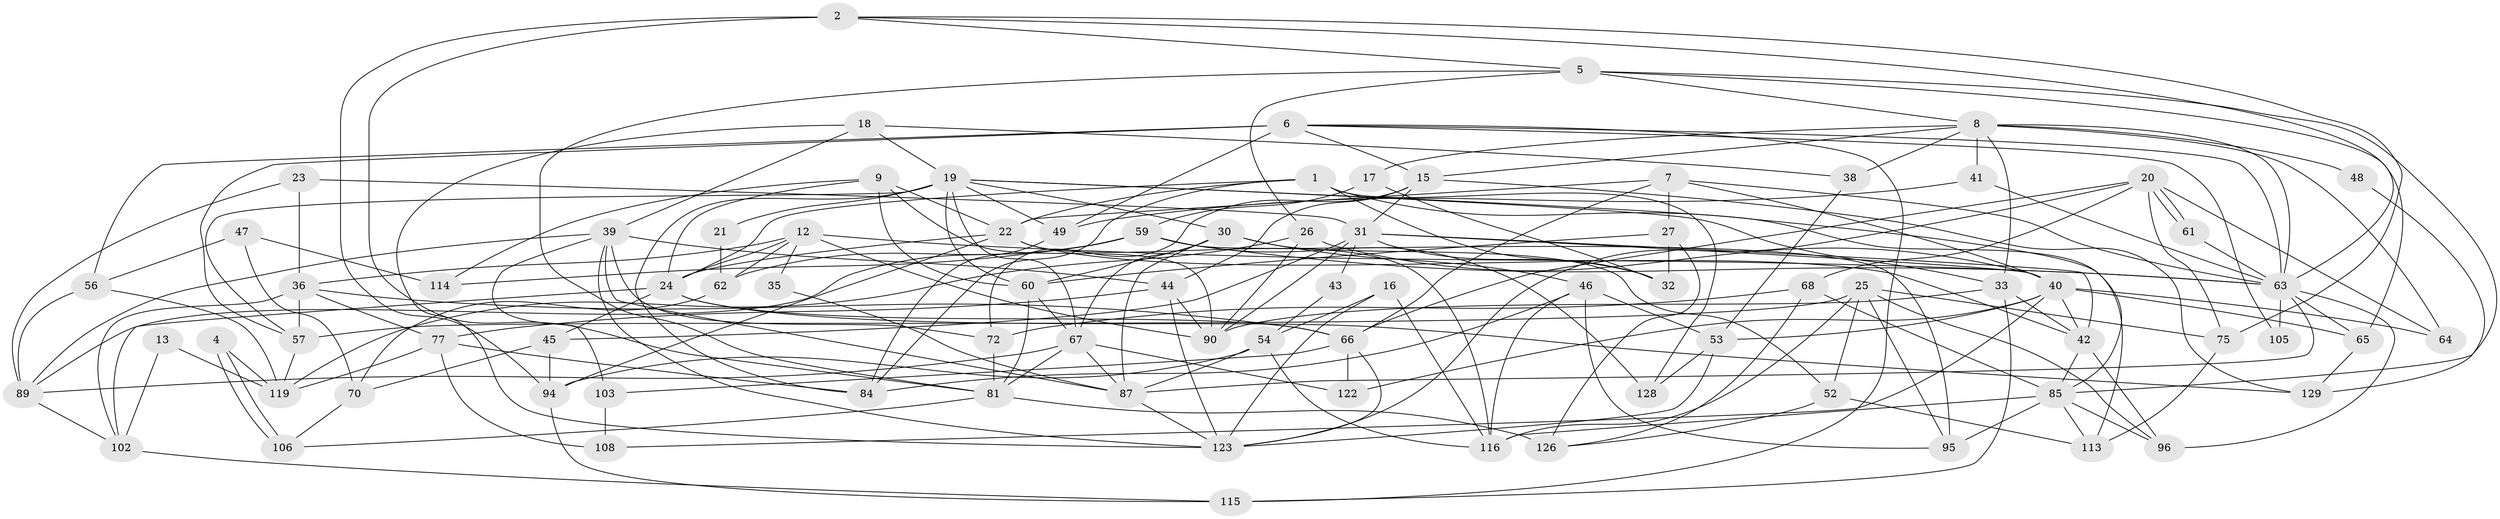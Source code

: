// Generated by graph-tools (version 1.1) at 2025/52/02/27/25 19:52:02]
// undirected, 84 vertices, 208 edges
graph export_dot {
graph [start="1"]
  node [color=gray90,style=filled];
  1 [super="+11"];
  2 [super="+3"];
  4;
  5 [super="+120"];
  6 [super="+10"];
  7 [super="+28"];
  8 [super="+117"];
  9 [super="+55"];
  12 [super="+14"];
  13;
  15 [super="+29"];
  16;
  17;
  18;
  19 [super="+124"];
  20 [super="+37"];
  21;
  22 [super="+50"];
  23;
  24 [super="+34"];
  25 [super="+71"];
  26;
  27;
  30 [super="+82"];
  31 [super="+73"];
  32 [super="+58"];
  33;
  35;
  36 [super="+79"];
  38;
  39 [super="+125"];
  40 [super="+74"];
  41;
  42 [super="+97"];
  43;
  44 [super="+88"];
  45 [super="+98"];
  46 [super="+51"];
  47;
  48;
  49 [super="+80"];
  52;
  53 [super="+69"];
  54;
  56 [super="+110"];
  57 [super="+93"];
  59 [super="+76"];
  60 [super="+109"];
  61;
  62;
  63 [super="+78"];
  64;
  65 [super="+91"];
  66 [super="+121"];
  67 [super="+100"];
  68 [super="+112"];
  70 [super="+86"];
  72;
  75;
  77;
  81 [super="+83"];
  84 [super="+101"];
  85 [super="+111"];
  87 [super="+92"];
  89 [super="+107"];
  90 [super="+99"];
  94 [super="+118"];
  95;
  96;
  102 [super="+104"];
  103;
  105;
  106;
  108;
  113;
  114;
  115;
  116;
  119;
  122;
  123 [super="+127"];
  126;
  128;
  129;
  1 -- 32;
  1 -- 22;
  1 -- 128;
  1 -- 24;
  1 -- 84;
  1 -- 85;
  2 -- 75;
  2 -- 5;
  2 -- 81;
  2 -- 94 [weight=2];
  2 -- 63;
  4 -- 119;
  4 -- 106;
  4 -- 106;
  5 -- 26;
  5 -- 81;
  5 -- 85;
  5 -- 8;
  5 -- 65;
  6 -- 115;
  6 -- 56 [weight=2];
  6 -- 105;
  6 -- 15;
  6 -- 49;
  6 -- 57 [weight=2];
  6 -- 63;
  7 -- 66;
  7 -- 27;
  7 -- 40;
  7 -- 63;
  7 -- 22;
  8 -- 38;
  8 -- 41;
  8 -- 48;
  8 -- 63;
  8 -- 64;
  8 -- 33;
  8 -- 17;
  8 -- 15;
  9 -- 24;
  9 -- 90;
  9 -- 22;
  9 -- 114;
  9 -- 60;
  12 -- 62;
  12 -- 24;
  12 -- 63;
  12 -- 35;
  12 -- 36;
  12 -- 90;
  13 -- 119;
  13 -- 102;
  15 -- 44;
  15 -- 129;
  15 -- 72;
  15 -- 31;
  16 -- 54;
  16 -- 116;
  16 -- 123;
  17 -- 59;
  17 -- 32;
  18 -- 19;
  18 -- 38;
  18 -- 39;
  18 -- 123;
  19 -- 21;
  19 -- 33;
  19 -- 49;
  19 -- 113;
  19 -- 67;
  19 -- 84;
  19 -- 60;
  19 -- 30;
  19 -- 57;
  20 -- 61;
  20 -- 61;
  20 -- 64;
  20 -- 75;
  20 -- 123;
  20 -- 66;
  20 -- 68;
  21 -- 62;
  22 -- 116;
  22 -- 24;
  22 -- 94;
  22 -- 42;
  23 -- 89;
  23 -- 31;
  23 -- 36;
  24 -- 129;
  24 -- 102;
  24 -- 45;
  24 -- 66;
  25 -- 116;
  25 -- 52;
  25 -- 57;
  25 -- 95;
  25 -- 96;
  25 -- 75;
  26 -- 40;
  26 -- 119;
  26 -- 90;
  27 -- 126;
  27 -- 32;
  27 -- 60;
  30 -- 52;
  30 -- 67;
  30 -- 87;
  30 -- 60;
  30 -- 46;
  31 -- 43;
  31 -- 40;
  31 -- 32;
  31 -- 45;
  31 -- 42;
  31 -- 90;
  33 -- 90;
  33 -- 115;
  33 -- 42;
  35 -- 87;
  36 -- 77;
  36 -- 57;
  36 -- 66;
  36 -- 102;
  38 -- 53;
  39 -- 44;
  39 -- 123;
  39 -- 87;
  39 -- 103;
  39 -- 72;
  39 -- 89;
  40 -- 42;
  40 -- 122;
  40 -- 64;
  40 -- 53;
  40 -- 108;
  40 -- 65;
  41 -- 63;
  41 -- 49;
  42 -- 96;
  42 -- 85;
  43 -- 54;
  44 -- 90;
  44 -- 123;
  44 -- 77;
  45 -- 94;
  45 -- 70;
  46 -- 116;
  46 -- 95;
  46 -- 84;
  46 -- 53;
  47 -- 56;
  47 -- 114;
  47 -- 70;
  48 -- 129;
  49 -- 84;
  52 -- 113;
  52 -- 126;
  53 -- 128;
  53 -- 123;
  54 -- 116;
  54 -- 94;
  54 -- 87;
  56 -- 119;
  56 -- 89;
  57 -- 119;
  59 -- 62;
  59 -- 95;
  59 -- 63;
  59 -- 128;
  59 -- 89;
  59 -- 114;
  60 -- 67;
  60 -- 81;
  61 -- 63;
  62 -- 70;
  63 -- 96;
  63 -- 87;
  63 -- 105;
  63 -- 65;
  65 -- 129;
  66 -- 122;
  66 -- 103;
  66 -- 123;
  67 -- 81;
  67 -- 89;
  67 -- 122;
  67 -- 87;
  68 -- 126;
  68 -- 72;
  68 -- 85;
  70 -- 106;
  72 -- 81;
  75 -- 113;
  77 -- 108;
  77 -- 119;
  77 -- 84;
  81 -- 106;
  81 -- 126;
  85 -- 116;
  85 -- 95;
  85 -- 96;
  85 -- 113;
  87 -- 123;
  89 -- 102;
  94 -- 115;
  102 -- 115;
  103 -- 108;
}
